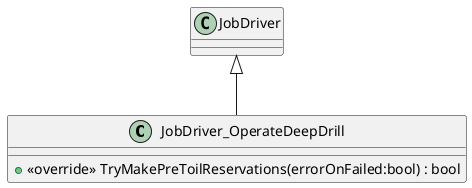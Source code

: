 @startuml
class JobDriver_OperateDeepDrill {
    + <<override>> TryMakePreToilReservations(errorOnFailed:bool) : bool
}
JobDriver <|-- JobDriver_OperateDeepDrill
@enduml
